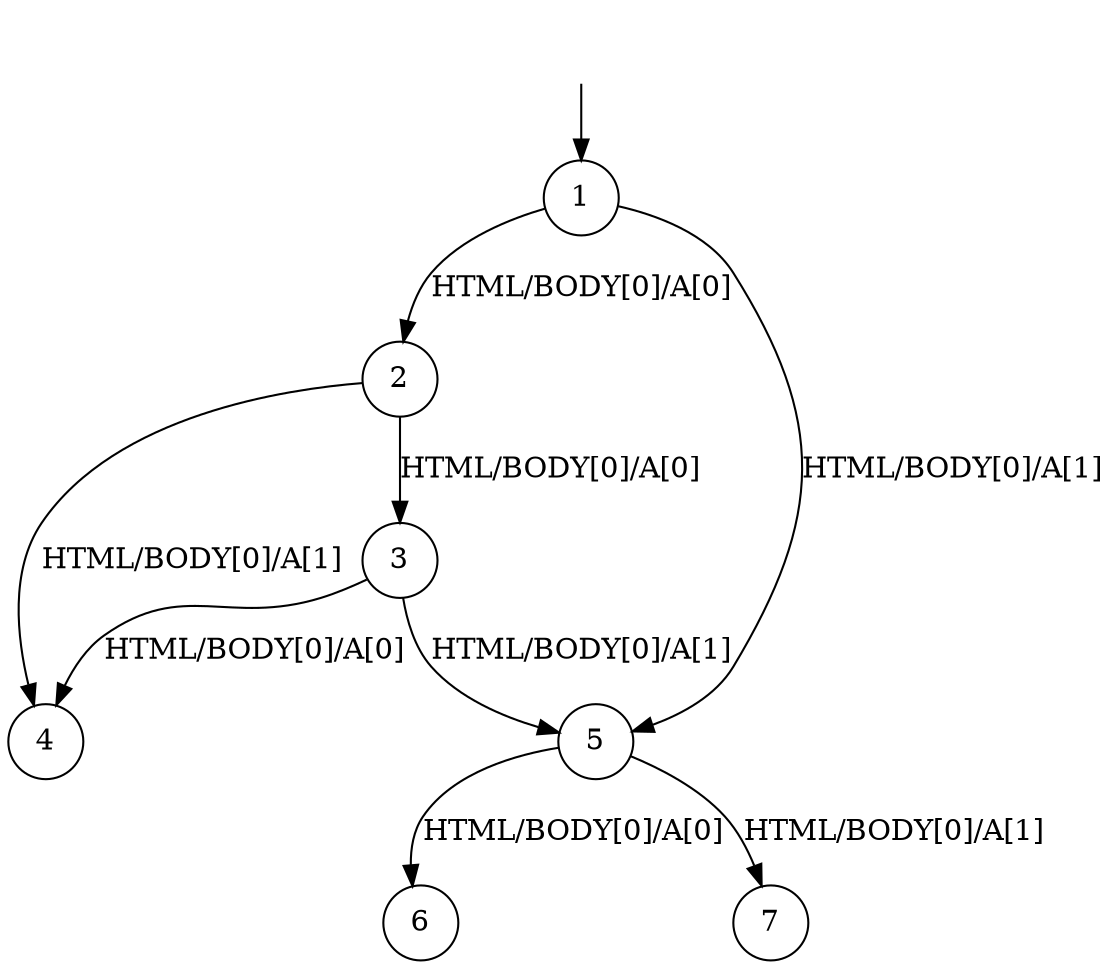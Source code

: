 digraph G {
  1 [shape=circle,label="1"]; ## 0,7
  1 -> 2 [label="HTML/BODY[0]/A[0]"]; ## 1
  1 -> 5 [label="HTML/BODY[0]/A[1]"]; ## 8
  2 [shape=circle,label="2"]; ## 2,12
  2 -> 3 [label="HTML/BODY[0]/A[0]"]; ## 3
  2 -> 4 [label="HTML/BODY[0]/A[1]"]; ## 13
  3 [shape=circle,label="3"]; ## 4,15
  3 -> 4 [label="HTML/BODY[0]/A[0]"]; ## 5
  3 -> 5 [label="HTML/BODY[0]/A[1]"]; ## 16
  4 [shape=circle,label="4"]; ## 6,14
  5 [shape=circle,label="5"]; ## 9,17
  5 -> 6 [label="HTML/BODY[0]/A[0]"]; ## 10
  5 -> 7 [label="HTML/BODY[0]/A[1]"]; ## 18
  6 [shape=circle,label="6"]; ## 11
  7 [shape=circle,label="7"]; ## 19
  0 [shape=none,label=""]; ## 0
  0 -> 1; ## 0
}